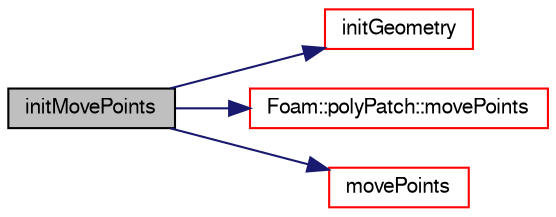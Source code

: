 digraph "initMovePoints"
{
  bgcolor="transparent";
  edge [fontname="FreeSans",fontsize="10",labelfontname="FreeSans",labelfontsize="10"];
  node [fontname="FreeSans",fontsize="10",shape=record];
  rankdir="LR";
  Node201 [label="initMovePoints",height=0.2,width=0.4,color="black", fillcolor="grey75", style="filled", fontcolor="black"];
  Node201 -> Node202 [color="midnightblue",fontsize="10",style="solid",fontname="FreeSans"];
  Node202 [label="initGeometry",height=0.2,width=0.4,color="red",URL="$a27454.html#a633b37f544e6c45c018011729ee1f7da",tooltip="Initialise the calculation of the patch geometry. "];
  Node201 -> Node204 [color="midnightblue",fontsize="10",style="solid",fontname="FreeSans"];
  Node204 [label="Foam::polyPatch::movePoints",height=0.2,width=0.4,color="red",URL="$a27478.html#a84157507e4d6d6848c1a62c35a62bad4",tooltip="Correct patches after moving points. "];
  Node201 -> Node206 [color="midnightblue",fontsize="10",style="solid",fontname="FreeSans"];
  Node206 [label="movePoints",height=0.2,width=0.4,color="red",URL="$a27454.html#aacd07914399d9e26077bb4ed6a0ed2a2",tooltip="Correct patches after moving points. "];
}
